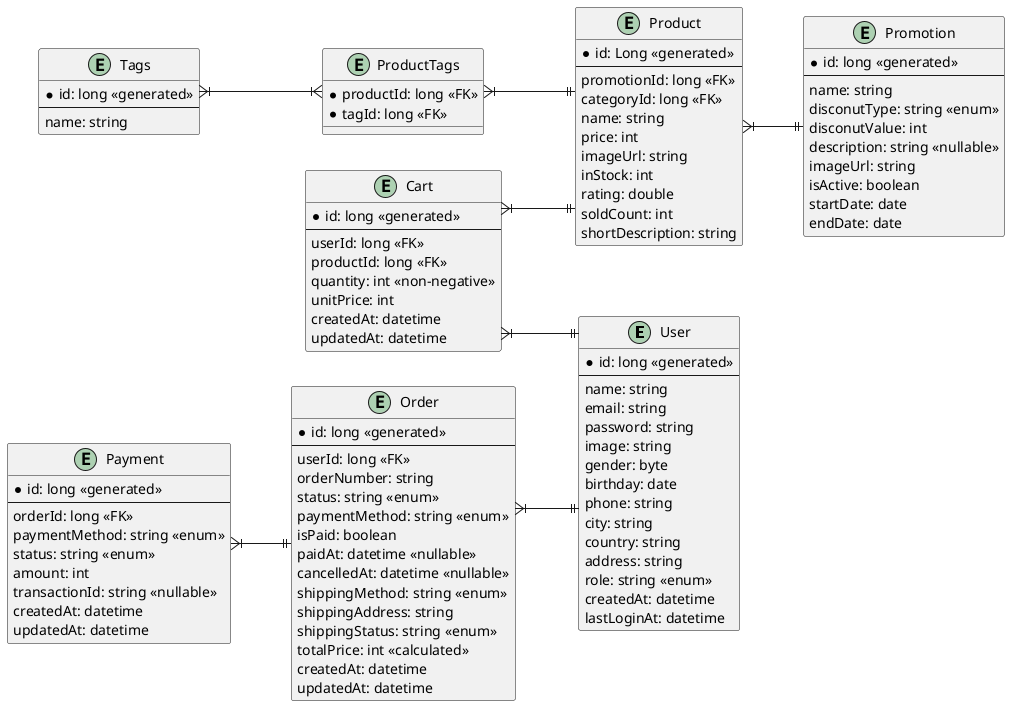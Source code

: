 @startuml

skinparam linetype ortho

left to right direction

entity "User" as User {
    *id: long <<generated>>
    ---
    name: string
    email: string
    password: string
    image: string
    gender: byte
    birthday: date
    phone: string
    city: string
    country: string
    address: string
    role: string <<enum>>
    'guest, member, admin
    createdAt: datetime
    lastLoginAt: datetime
}

entity "Product" as Product {
    *id: Long <<generated>>
    ---
    promotionId: long <<FK>>
    categoryId: long <<FK>>
    name: string
    price: int
    imageUrl: string
    inStock: int
    rating: double
    soldCount: int
    shortDescription: string
}

entity "Cart" as Cart {
    *id: long <<generated>>
    ---
    userId: long <<FK>>
    productId: long <<FK>>
    quantity: int <<non-negative>>
    unitPrice: int
    createdAt: datetime
    updatedAt: datetime
}

entity "Order" as Order {
    *id: long <<generated>>
    ---
    userId: long <<FK>>
    orderNumber: string
    status: string <<enum>>
    'PENDING, PAID, CANCELLED, SHIPPED, COMPLETED
    paymentMethod: string <<enum>> 
    'CREDIT_CARD, PAYPAL
    isPaid: boolean
    paidAt: datetime <<nullable>>
    cancelledAt: datetime <<nullable>>
    shippingMethod: string <<enum>>
    'STANDARD, EXPRESS
    shippingAddress: string
    shippingStatus: string <<enum>>
    'PENDING, IN_TRANSIT, DELIVERED
    totalPrice: int <<calculated>>
    createdAt: datetime
    updatedAt: datetime
}

entity "Promotion" as Promotion {
    *id: long <<generated>>
    ---
    name: string
    disconutType: string <<enum>>
    'PERCENTAGE, FIXED_AMOUNT
    disconutValue: int
    description: string <<nullable>>
    imageUrl: string
    isActive: boolean
    startDate: date
    endDate: date
}

entity "Payment" as Payment {
    *id: long <<generated>>
    ---
    orderId: long <<FK>>
    paymentMethod: string <<enum>> 
    'CREDIT_CARD, PAYPAL, BANK_TRANSFER
    status: string <<enum>>
    'PENDING, COMPLETED, FAILED
    amount: int 
    transactionId: string <<nullable>>
    createdAt: datetime
    updatedAt: datetime
}

entity "Tags" as Tag{
    *id: long <<generated>>
    ---
    name: string
}
entity "ProductTags" as ProductTag {
    *productId: long <<FK>>
    *tagId: long <<FK>>
}

Tag }|--|{ ProductTag
ProductTag }|--|| Product
Cart }|--|| User
Cart }|--|| Product
Order }|--|| User
Product }|--|| Promotion
Payment }|--|| Order
@enduml